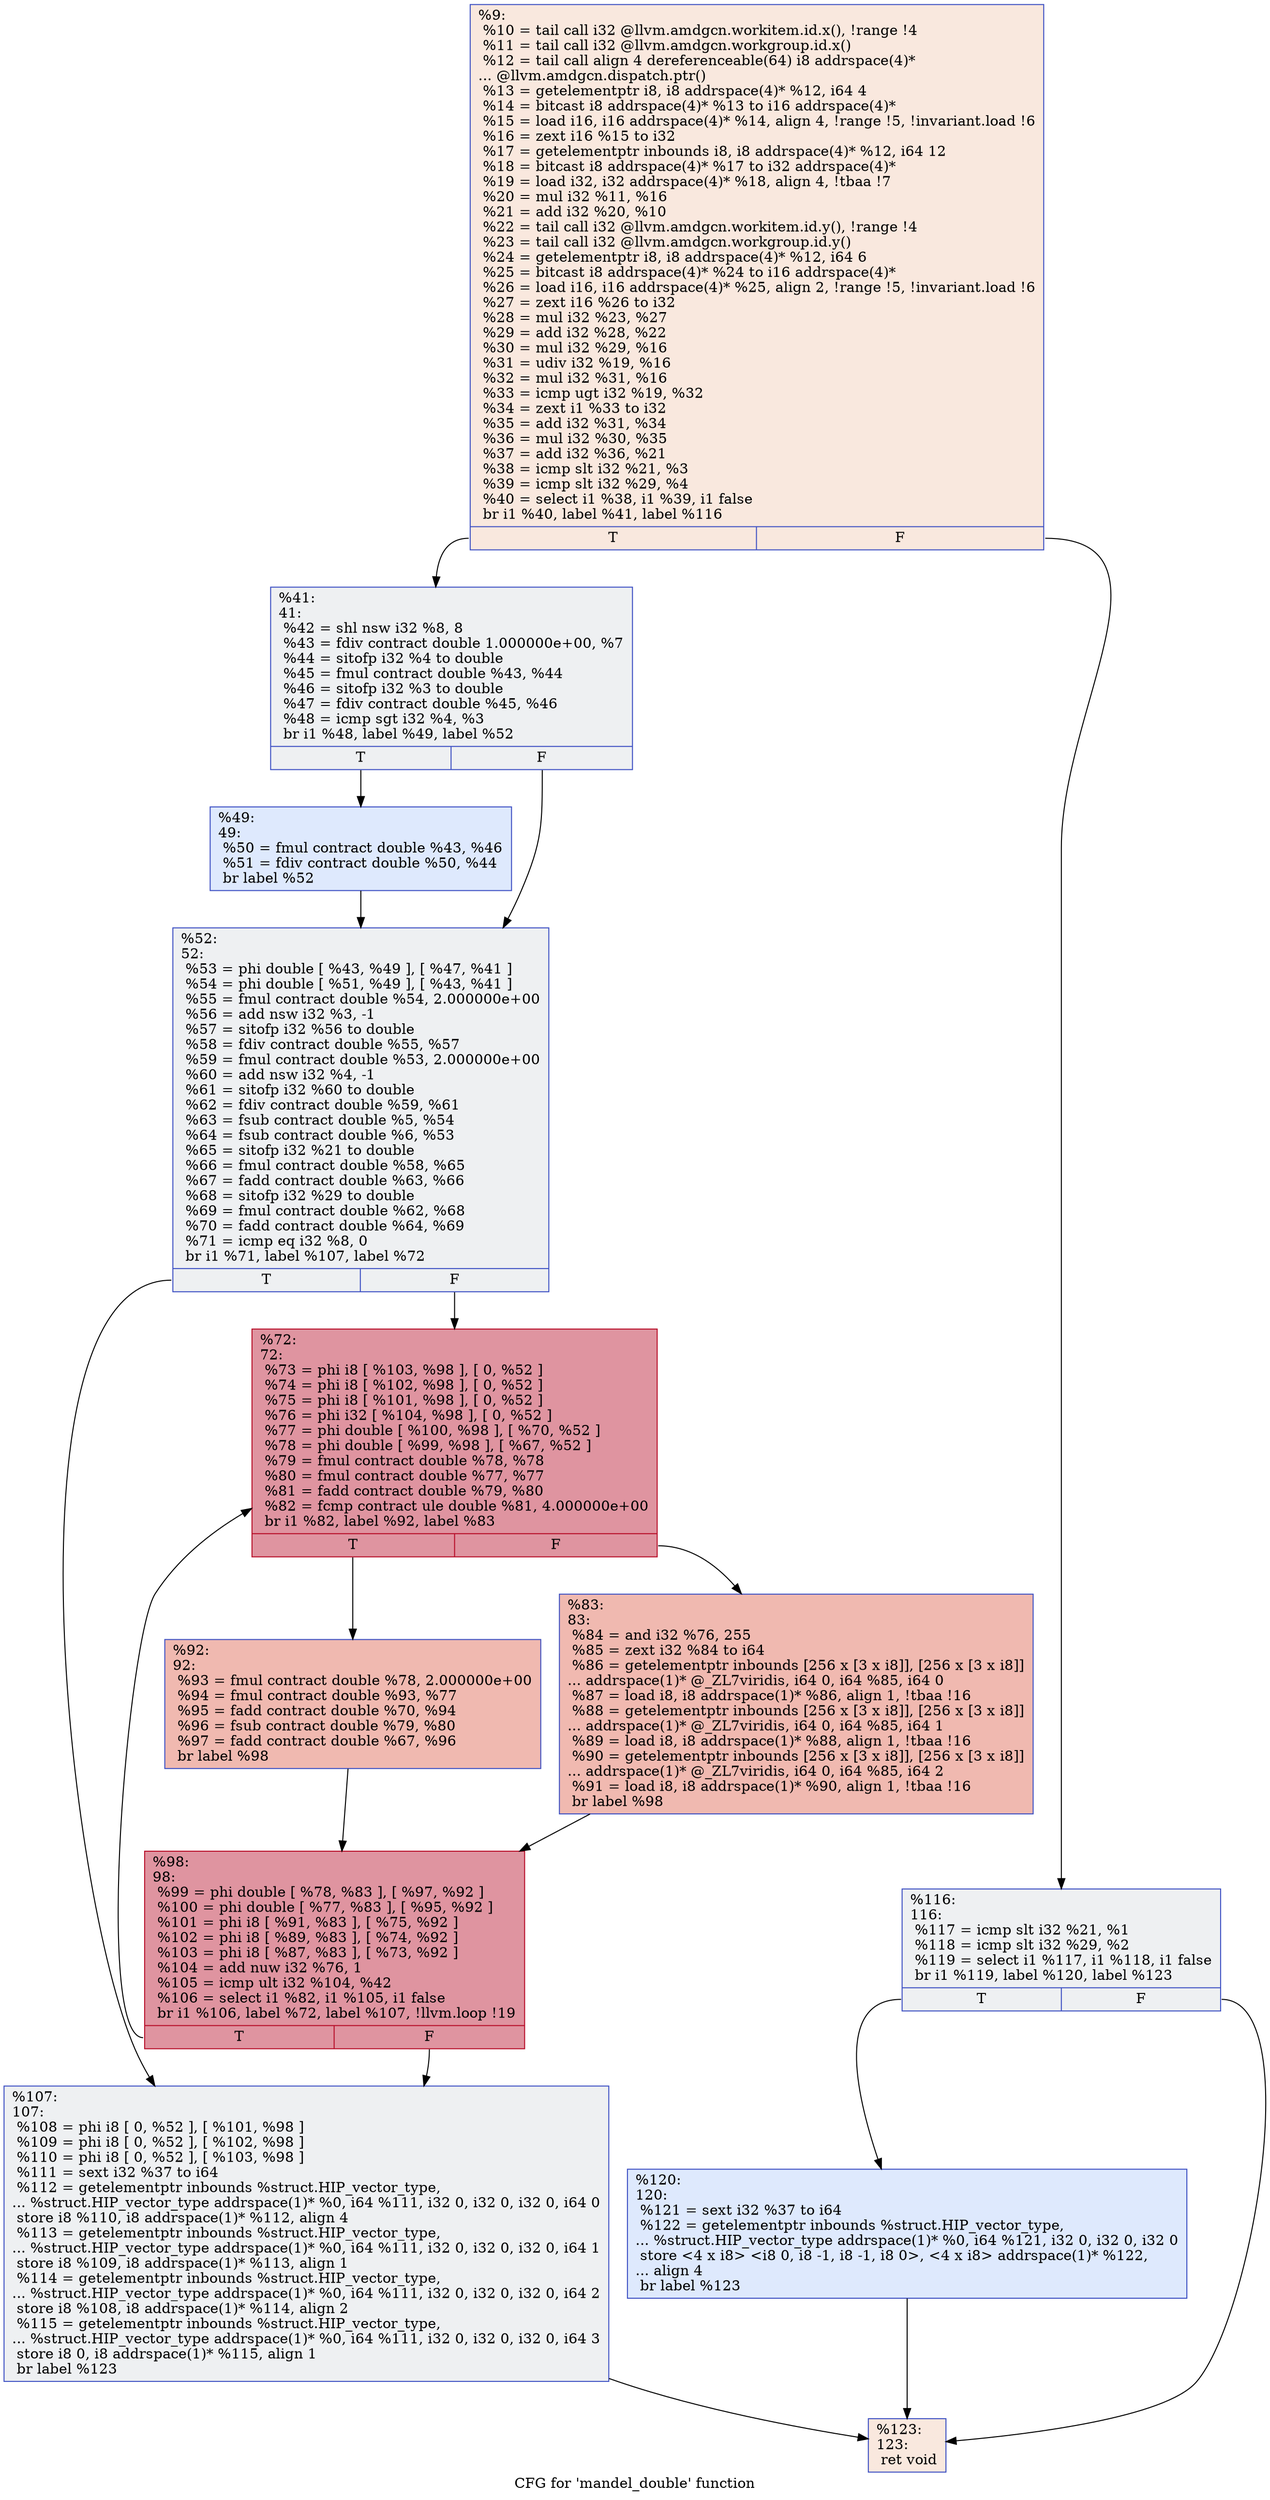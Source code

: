 digraph "CFG for 'mandel_double' function" {
	label="CFG for 'mandel_double' function";

	Node0x5262060 [shape=record,color="#3d50c3ff", style=filled, fillcolor="#f2cab570",label="{%9:\l  %10 = tail call i32 @llvm.amdgcn.workitem.id.x(), !range !4\l  %11 = tail call i32 @llvm.amdgcn.workgroup.id.x()\l  %12 = tail call align 4 dereferenceable(64) i8 addrspace(4)*\l... @llvm.amdgcn.dispatch.ptr()\l  %13 = getelementptr i8, i8 addrspace(4)* %12, i64 4\l  %14 = bitcast i8 addrspace(4)* %13 to i16 addrspace(4)*\l  %15 = load i16, i16 addrspace(4)* %14, align 4, !range !5, !invariant.load !6\l  %16 = zext i16 %15 to i32\l  %17 = getelementptr inbounds i8, i8 addrspace(4)* %12, i64 12\l  %18 = bitcast i8 addrspace(4)* %17 to i32 addrspace(4)*\l  %19 = load i32, i32 addrspace(4)* %18, align 4, !tbaa !7\l  %20 = mul i32 %11, %16\l  %21 = add i32 %20, %10\l  %22 = tail call i32 @llvm.amdgcn.workitem.id.y(), !range !4\l  %23 = tail call i32 @llvm.amdgcn.workgroup.id.y()\l  %24 = getelementptr i8, i8 addrspace(4)* %12, i64 6\l  %25 = bitcast i8 addrspace(4)* %24 to i16 addrspace(4)*\l  %26 = load i16, i16 addrspace(4)* %25, align 2, !range !5, !invariant.load !6\l  %27 = zext i16 %26 to i32\l  %28 = mul i32 %23, %27\l  %29 = add i32 %28, %22\l  %30 = mul i32 %29, %16\l  %31 = udiv i32 %19, %16\l  %32 = mul i32 %31, %16\l  %33 = icmp ugt i32 %19, %32\l  %34 = zext i1 %33 to i32\l  %35 = add i32 %31, %34\l  %36 = mul i32 %30, %35\l  %37 = add i32 %36, %21\l  %38 = icmp slt i32 %21, %3\l  %39 = icmp slt i32 %29, %4\l  %40 = select i1 %38, i1 %39, i1 false\l  br i1 %40, label %41, label %116\l|{<s0>T|<s1>F}}"];
	Node0x5262060:s0 -> Node0x5266980;
	Node0x5262060:s1 -> Node0x5266a10;
	Node0x5266980 [shape=record,color="#3d50c3ff", style=filled, fillcolor="#d9dce170",label="{%41:\l41:                                               \l  %42 = shl nsw i32 %8, 8\l  %43 = fdiv contract double 1.000000e+00, %7\l  %44 = sitofp i32 %4 to double\l  %45 = fmul contract double %43, %44\l  %46 = sitofp i32 %3 to double\l  %47 = fdiv contract double %45, %46\l  %48 = icmp sgt i32 %4, %3\l  br i1 %48, label %49, label %52\l|{<s0>T|<s1>F}}"];
	Node0x5266980:s0 -> Node0x5267940;
	Node0x5266980:s1 -> Node0x52679d0;
	Node0x5267940 [shape=record,color="#3d50c3ff", style=filled, fillcolor="#b5cdfa70",label="{%49:\l49:                                               \l  %50 = fmul contract double %43, %46\l  %51 = fdiv contract double %50, %44\l  br label %52\l}"];
	Node0x5267940 -> Node0x52679d0;
	Node0x52679d0 [shape=record,color="#3d50c3ff", style=filled, fillcolor="#d9dce170",label="{%52:\l52:                                               \l  %53 = phi double [ %43, %49 ], [ %47, %41 ]\l  %54 = phi double [ %51, %49 ], [ %43, %41 ]\l  %55 = fmul contract double %54, 2.000000e+00\l  %56 = add nsw i32 %3, -1\l  %57 = sitofp i32 %56 to double\l  %58 = fdiv contract double %55, %57\l  %59 = fmul contract double %53, 2.000000e+00\l  %60 = add nsw i32 %4, -1\l  %61 = sitofp i32 %60 to double\l  %62 = fdiv contract double %59, %61\l  %63 = fsub contract double %5, %54\l  %64 = fsub contract double %6, %53\l  %65 = sitofp i32 %21 to double\l  %66 = fmul contract double %58, %65\l  %67 = fadd contract double %63, %66\l  %68 = sitofp i32 %29 to double\l  %69 = fmul contract double %62, %68\l  %70 = fadd contract double %64, %69\l  %71 = icmp eq i32 %8, 0\l  br i1 %71, label %107, label %72\l|{<s0>T|<s1>F}}"];
	Node0x52679d0:s0 -> Node0x5268950;
	Node0x52679d0:s1 -> Node0x52689e0;
	Node0x52689e0 [shape=record,color="#b70d28ff", style=filled, fillcolor="#b70d2870",label="{%72:\l72:                                               \l  %73 = phi i8 [ %103, %98 ], [ 0, %52 ]\l  %74 = phi i8 [ %102, %98 ], [ 0, %52 ]\l  %75 = phi i8 [ %101, %98 ], [ 0, %52 ]\l  %76 = phi i32 [ %104, %98 ], [ 0, %52 ]\l  %77 = phi double [ %100, %98 ], [ %70, %52 ]\l  %78 = phi double [ %99, %98 ], [ %67, %52 ]\l  %79 = fmul contract double %78, %78\l  %80 = fmul contract double %77, %77\l  %81 = fadd contract double %79, %80\l  %82 = fcmp contract ule double %81, 4.000000e+00\l  br i1 %82, label %92, label %83\l|{<s0>T|<s1>F}}"];
	Node0x52689e0:s0 -> Node0x52694e0;
	Node0x52689e0:s1 -> Node0x5269570;
	Node0x5269570 [shape=record,color="#3d50c3ff", style=filled, fillcolor="#de614d70",label="{%83:\l83:                                               \l  %84 = and i32 %76, 255\l  %85 = zext i32 %84 to i64\l  %86 = getelementptr inbounds [256 x [3 x i8]], [256 x [3 x i8]]\l... addrspace(1)* @_ZL7viridis, i64 0, i64 %85, i64 0\l  %87 = load i8, i8 addrspace(1)* %86, align 1, !tbaa !16\l  %88 = getelementptr inbounds [256 x [3 x i8]], [256 x [3 x i8]]\l... addrspace(1)* @_ZL7viridis, i64 0, i64 %85, i64 1\l  %89 = load i8, i8 addrspace(1)* %88, align 1, !tbaa !16\l  %90 = getelementptr inbounds [256 x [3 x i8]], [256 x [3 x i8]]\l... addrspace(1)* @_ZL7viridis, i64 0, i64 %85, i64 2\l  %91 = load i8, i8 addrspace(1)* %90, align 1, !tbaa !16\l  br label %98\l}"];
	Node0x5269570 -> Node0x5268b50;
	Node0x52694e0 [shape=record,color="#3d50c3ff", style=filled, fillcolor="#de614d70",label="{%92:\l92:                                               \l  %93 = fmul contract double %78, 2.000000e+00\l  %94 = fmul contract double %93, %77\l  %95 = fadd contract double %70, %94\l  %96 = fsub contract double %79, %80\l  %97 = fadd contract double %67, %96\l  br label %98\l}"];
	Node0x52694e0 -> Node0x5268b50;
	Node0x5268b50 [shape=record,color="#b70d28ff", style=filled, fillcolor="#b70d2870",label="{%98:\l98:                                               \l  %99 = phi double [ %78, %83 ], [ %97, %92 ]\l  %100 = phi double [ %77, %83 ], [ %95, %92 ]\l  %101 = phi i8 [ %91, %83 ], [ %75, %92 ]\l  %102 = phi i8 [ %89, %83 ], [ %74, %92 ]\l  %103 = phi i8 [ %87, %83 ], [ %73, %92 ]\l  %104 = add nuw i32 %76, 1\l  %105 = icmp ult i32 %104, %42\l  %106 = select i1 %82, i1 %105, i1 false\l  br i1 %106, label %72, label %107, !llvm.loop !19\l|{<s0>T|<s1>F}}"];
	Node0x5268b50:s0 -> Node0x52689e0;
	Node0x5268b50:s1 -> Node0x5268950;
	Node0x5268950 [shape=record,color="#3d50c3ff", style=filled, fillcolor="#d9dce170",label="{%107:\l107:                                              \l  %108 = phi i8 [ 0, %52 ], [ %101, %98 ]\l  %109 = phi i8 [ 0, %52 ], [ %102, %98 ]\l  %110 = phi i8 [ 0, %52 ], [ %103, %98 ]\l  %111 = sext i32 %37 to i64\l  %112 = getelementptr inbounds %struct.HIP_vector_type,\l... %struct.HIP_vector_type addrspace(1)* %0, i64 %111, i32 0, i32 0, i32 0, i64 0\l  store i8 %110, i8 addrspace(1)* %112, align 4\l  %113 = getelementptr inbounds %struct.HIP_vector_type,\l... %struct.HIP_vector_type addrspace(1)* %0, i64 %111, i32 0, i32 0, i32 0, i64 1\l  store i8 %109, i8 addrspace(1)* %113, align 1\l  %114 = getelementptr inbounds %struct.HIP_vector_type,\l... %struct.HIP_vector_type addrspace(1)* %0, i64 %111, i32 0, i32 0, i32 0, i64 2\l  store i8 %108, i8 addrspace(1)* %114, align 2\l  %115 = getelementptr inbounds %struct.HIP_vector_type,\l... %struct.HIP_vector_type addrspace(1)* %0, i64 %111, i32 0, i32 0, i32 0, i64 3\l  store i8 0, i8 addrspace(1)* %115, align 1\l  br label %123\l}"];
	Node0x5268950 -> Node0x526b700;
	Node0x5266a10 [shape=record,color="#3d50c3ff", style=filled, fillcolor="#d9dce170",label="{%116:\l116:                                              \l  %117 = icmp slt i32 %21, %1\l  %118 = icmp slt i32 %29, %2\l  %119 = select i1 %117, i1 %118, i1 false\l  br i1 %119, label %120, label %123\l|{<s0>T|<s1>F}}"];
	Node0x5266a10:s0 -> Node0x526b990;
	Node0x5266a10:s1 -> Node0x526b700;
	Node0x526b990 [shape=record,color="#3d50c3ff", style=filled, fillcolor="#b5cdfa70",label="{%120:\l120:                                              \l  %121 = sext i32 %37 to i64\l  %122 = getelementptr inbounds %struct.HIP_vector_type,\l... %struct.HIP_vector_type addrspace(1)* %0, i64 %121, i32 0, i32 0, i32 0\l  store \<4 x i8\> \<i8 0, i8 -1, i8 -1, i8 0\>, \<4 x i8\> addrspace(1)* %122,\l... align 4\l  br label %123\l}"];
	Node0x526b990 -> Node0x526b700;
	Node0x526b700 [shape=record,color="#3d50c3ff", style=filled, fillcolor="#f2cab570",label="{%123:\l123:                                              \l  ret void\l}"];
}
